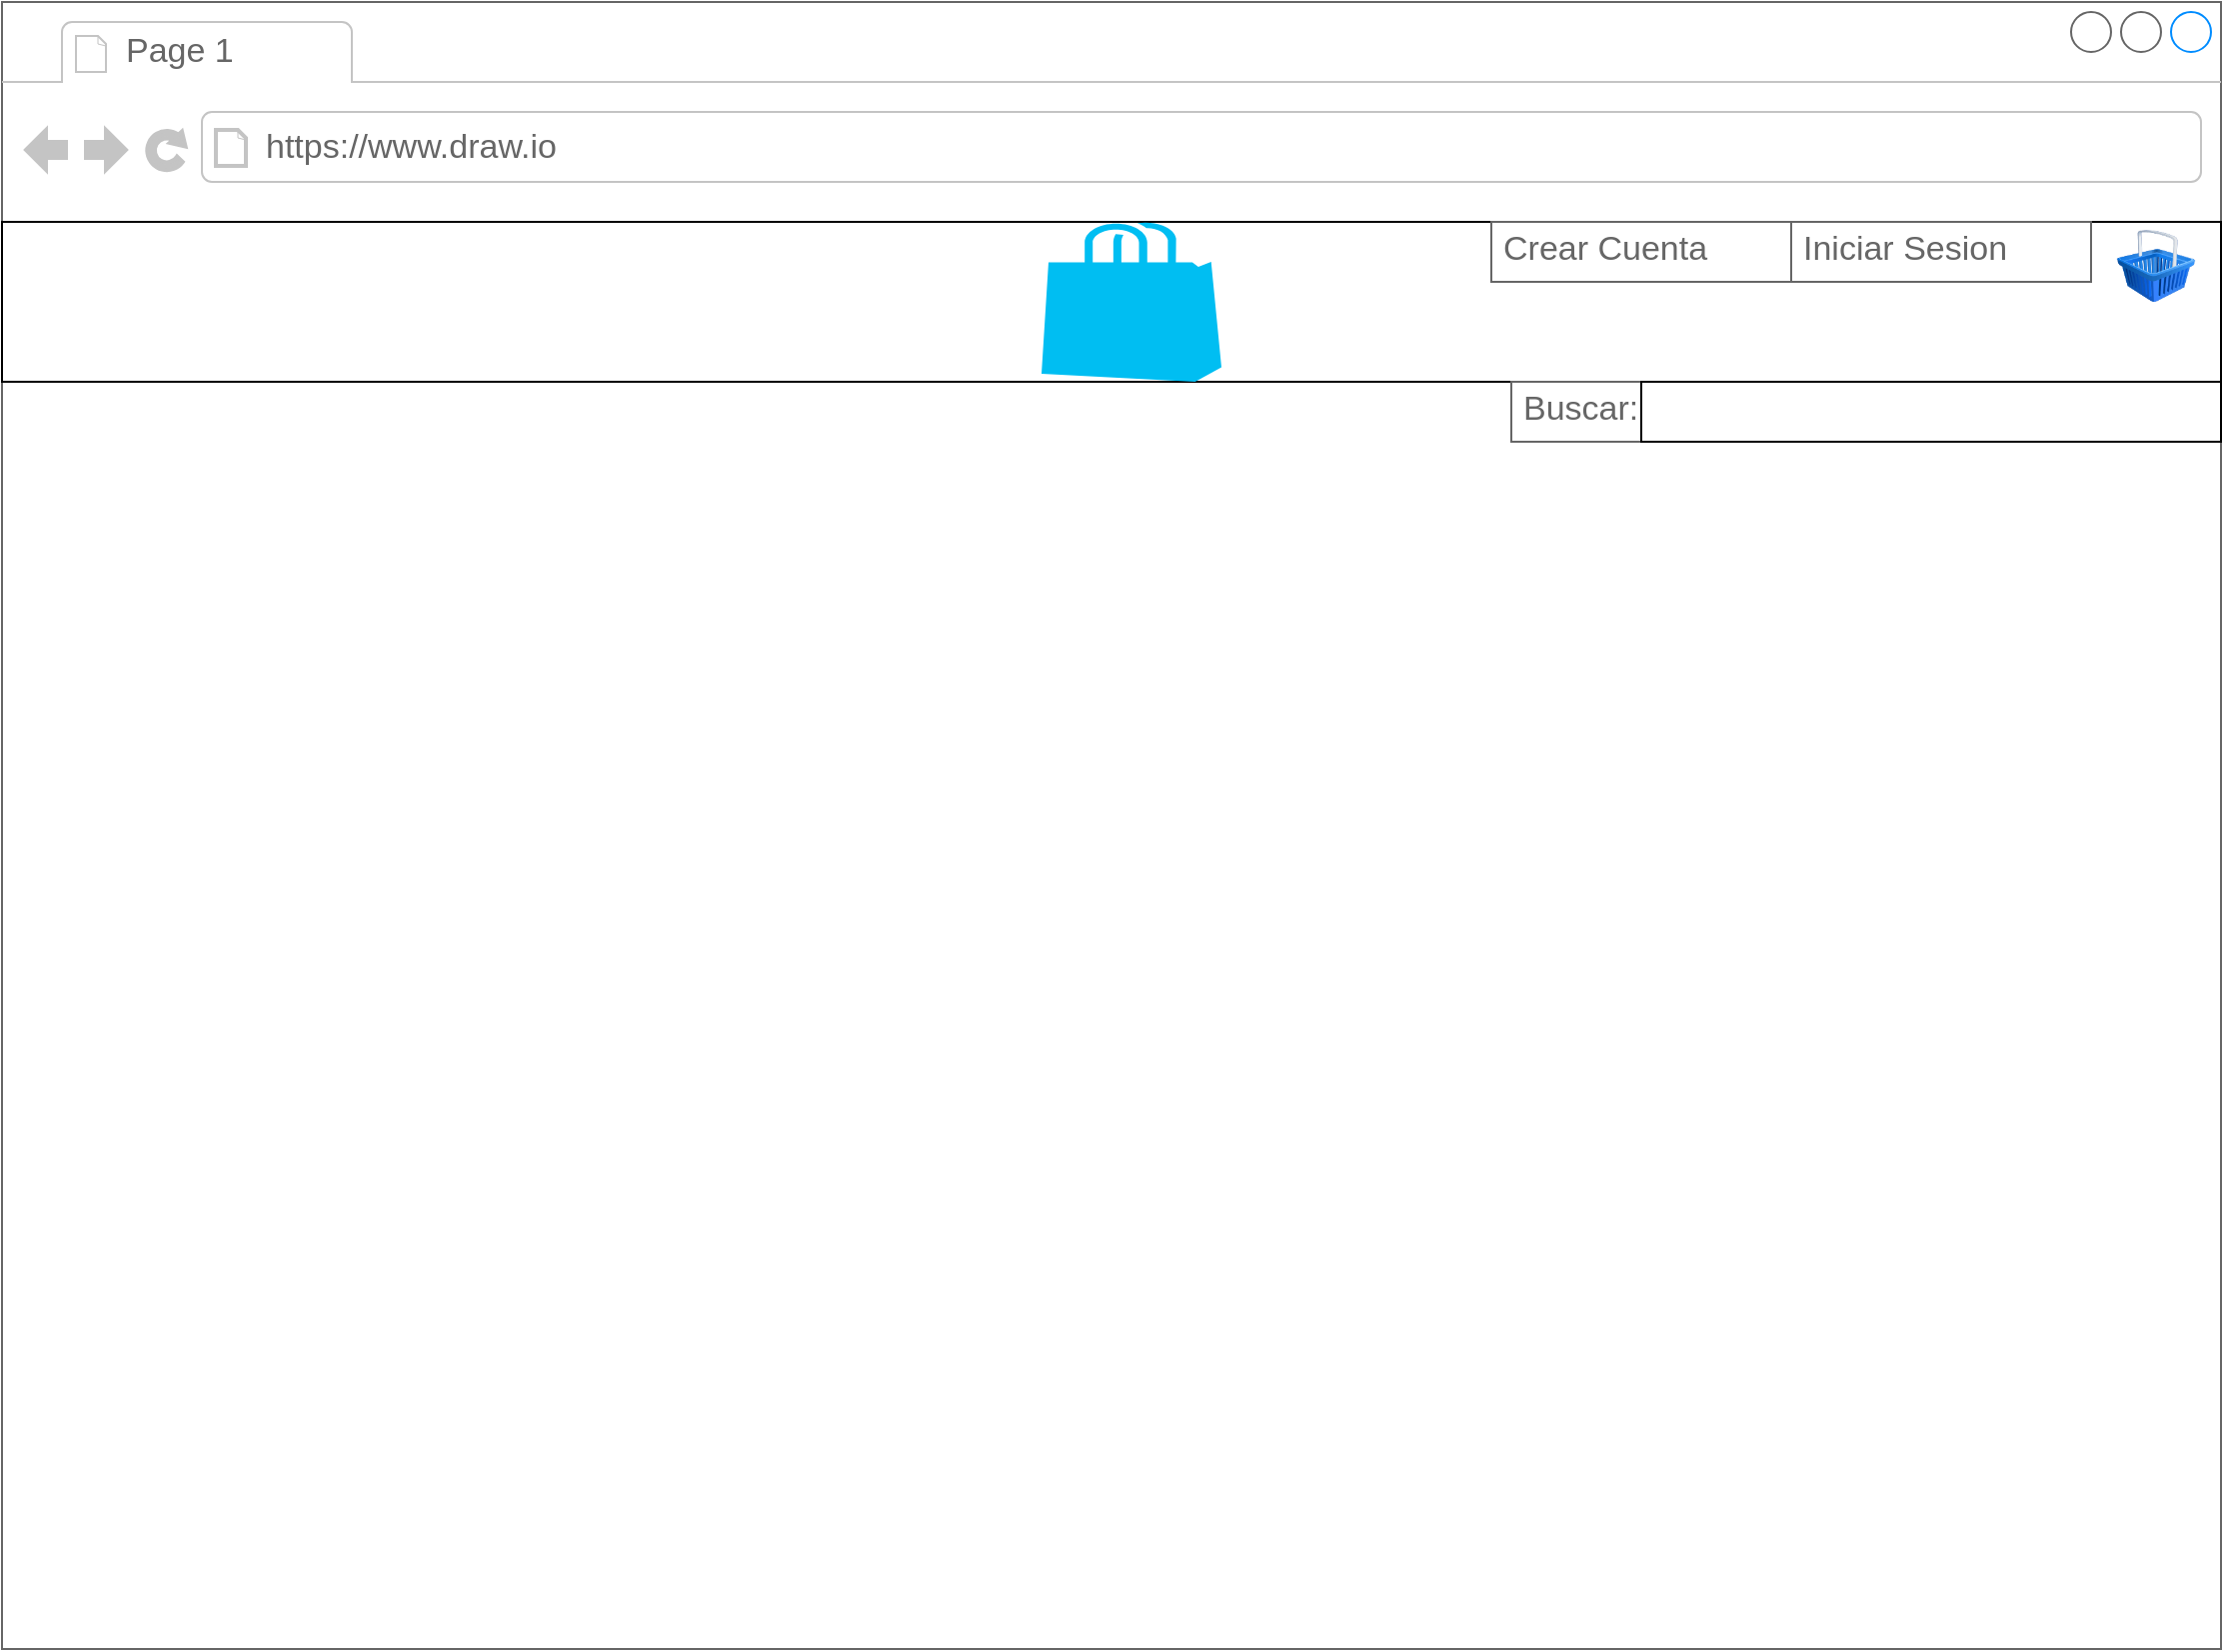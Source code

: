 <mxfile version="22.0.0" type="device">
  <diagram name="Page-1" id="2cc2dc42-3aac-f2a9-1cec-7a8b7cbee084">
    <mxGraphModel dx="2418" dy="3102" grid="1" gridSize="10" guides="1" tooltips="1" connect="1" arrows="1" fold="1" page="1" pageScale="1" pageWidth="1169" pageHeight="827" background="#ffffff" math="0" shadow="0">
      <root>
        <mxCell id="0" />
        <mxCell id="1" parent="0" />
        <mxCell id="J2UCvn-4iJ-qASJBO4F3-1" value="" style="strokeWidth=1;shadow=0;dashed=0;align=center;html=1;shape=mxgraph.mockup.containers.browserWindow;rSize=0;strokeColor=#666666;strokeColor2=#008cff;strokeColor3=#c4c4c4;mainText=,;recursiveResize=0;" parent="1" vertex="1">
          <mxGeometry x="-1130" y="-2478" width="1110" height="824" as="geometry" />
        </mxCell>
        <mxCell id="J2UCvn-4iJ-qASJBO4F3-2" value="Page 1" style="strokeWidth=1;shadow=0;dashed=0;align=center;html=1;shape=mxgraph.mockup.containers.anchor;fontSize=17;fontColor=#666666;align=left;whiteSpace=wrap;" parent="J2UCvn-4iJ-qASJBO4F3-1" vertex="1">
          <mxGeometry x="60" y="12" width="110" height="26" as="geometry" />
        </mxCell>
        <mxCell id="J2UCvn-4iJ-qASJBO4F3-3" value="https://www.draw.io" style="strokeWidth=1;shadow=0;dashed=0;align=center;html=1;shape=mxgraph.mockup.containers.anchor;rSize=0;fontSize=17;fontColor=#666666;align=left;" parent="J2UCvn-4iJ-qASJBO4F3-1" vertex="1">
          <mxGeometry x="130" y="60" width="250" height="26" as="geometry" />
        </mxCell>
        <mxCell id="J2UCvn-4iJ-qASJBO4F3-4" value="" style="rounded=0;whiteSpace=wrap;html=1;" parent="J2UCvn-4iJ-qASJBO4F3-1" vertex="1">
          <mxGeometry y="110" width="1110" height="80" as="geometry" />
        </mxCell>
        <mxCell id="J2UCvn-4iJ-qASJBO4F3-5" value="" style="verticalLabelPosition=bottom;html=1;verticalAlign=top;align=center;strokeColor=none;fillColor=#00BEF2;shape=mxgraph.azure.azure_marketplace;" parent="J2UCvn-4iJ-qASJBO4F3-1" vertex="1">
          <mxGeometry x="520" y="110" width="90" height="80" as="geometry" />
        </mxCell>
        <mxCell id="J2UCvn-4iJ-qASJBO4F3-11" value="Iniciar Sesion" style="strokeWidth=1;shadow=0;dashed=0;align=center;html=1;shape=mxgraph.mockup.text.textBox;fontColor=#666666;align=left;fontSize=17;spacingLeft=4;spacingTop=-3;whiteSpace=wrap;strokeColor=#666666;mainText=" parent="J2UCvn-4iJ-qASJBO4F3-1" vertex="1">
          <mxGeometry x="895" y="110" width="150" height="30" as="geometry" />
        </mxCell>
        <mxCell id="J2UCvn-4iJ-qASJBO4F3-12" value="Crear Cuenta" style="strokeWidth=1;shadow=0;dashed=0;align=center;html=1;shape=mxgraph.mockup.text.textBox;fontColor=#666666;align=left;fontSize=17;spacingLeft=4;spacingTop=-3;whiteSpace=wrap;strokeColor=#666666;mainText=" parent="J2UCvn-4iJ-qASJBO4F3-1" vertex="1">
          <mxGeometry x="745" y="110" width="150" height="30" as="geometry" />
        </mxCell>
        <mxCell id="PFP66u5YC3WLjHLZGdA7-2" value="" style="image;html=1;image=img/lib/clip_art/finance/Shopping_Cart_128x128.png" vertex="1" parent="J2UCvn-4iJ-qASJBO4F3-1">
          <mxGeometry x="1045" y="114" width="65" height="36" as="geometry" />
        </mxCell>
        <mxCell id="PFP66u5YC3WLjHLZGdA7-3" value="Buscar:" style="strokeWidth=1;shadow=0;dashed=0;align=center;html=1;shape=mxgraph.mockup.text.textBox;fontColor=#666666;align=left;fontSize=17;spacingLeft=4;spacingTop=-3;whiteSpace=wrap;strokeColor=#666666;mainText=" vertex="1" parent="J2UCvn-4iJ-qASJBO4F3-1">
          <mxGeometry x="755" y="190" width="65" height="30" as="geometry" />
        </mxCell>
        <mxCell id="PFP66u5YC3WLjHLZGdA7-4" value="" style="rounded=0;whiteSpace=wrap;html=1;" vertex="1" parent="J2UCvn-4iJ-qASJBO4F3-1">
          <mxGeometry x="820" y="190" width="290" height="30" as="geometry" />
        </mxCell>
      </root>
    </mxGraphModel>
  </diagram>
</mxfile>
